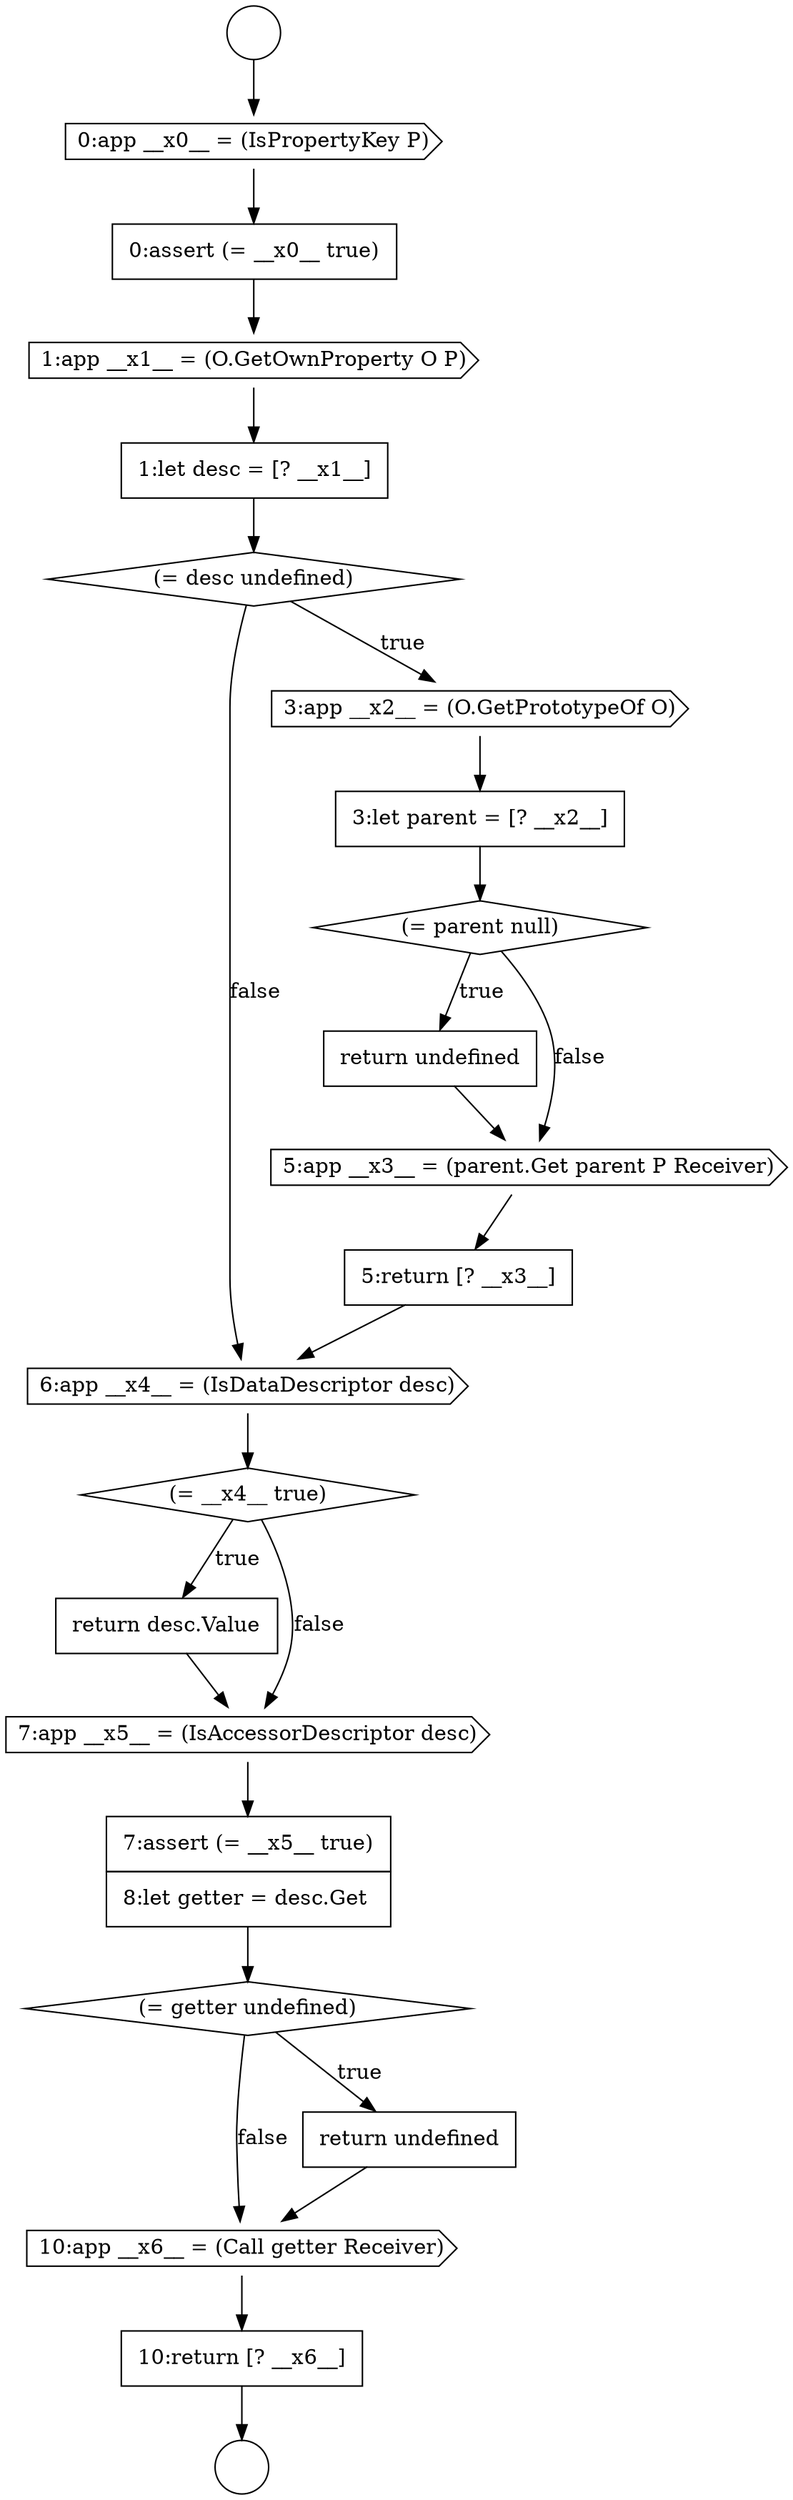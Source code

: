 digraph {
  node1641 [shape=diamond, label=<<font color="black">(= desc undefined)</font>> color="black" fillcolor="white" style=filled]
  node1656 [shape=none, margin=0, label=<<font color="black">
    <table border="0" cellborder="1" cellspacing="0" cellpadding="10">
      <tr><td align="left">10:return [? __x6__]</td></tr>
    </table>
  </font>> color="black" fillcolor="white" style=filled]
  node1644 [shape=diamond, label=<<font color="black">(= parent null)</font>> color="black" fillcolor="white" style=filled]
  node1648 [shape=cds, label=<<font color="black">6:app __x4__ = (IsDataDescriptor desc)</font>> color="black" fillcolor="white" style=filled]
  node1652 [shape=none, margin=0, label=<<font color="black">
    <table border="0" cellborder="1" cellspacing="0" cellpadding="10">
      <tr><td align="left">7:assert (= __x5__ true)</td></tr>
      <tr><td align="left">8:let getter = desc.Get</td></tr>
    </table>
  </font>> color="black" fillcolor="white" style=filled]
  node1643 [shape=none, margin=0, label=<<font color="black">
    <table border="0" cellborder="1" cellspacing="0" cellpadding="10">
      <tr><td align="left">3:let parent = [? __x2__]</td></tr>
    </table>
  </font>> color="black" fillcolor="white" style=filled]
  node1647 [shape=none, margin=0, label=<<font color="black">
    <table border="0" cellborder="1" cellspacing="0" cellpadding="10">
      <tr><td align="left">5:return [? __x3__]</td></tr>
    </table>
  </font>> color="black" fillcolor="white" style=filled]
  node1637 [shape=cds, label=<<font color="black">0:app __x0__ = (IsPropertyKey P)</font>> color="black" fillcolor="white" style=filled]
  node1642 [shape=cds, label=<<font color="black">3:app __x2__ = (O.GetPrototypeOf O)</font>> color="black" fillcolor="white" style=filled]
  node1653 [shape=diamond, label=<<font color="black">(= getter undefined)</font>> color="black" fillcolor="white" style=filled]
  node1655 [shape=cds, label=<<font color="black">10:app __x6__ = (Call getter Receiver)</font>> color="black" fillcolor="white" style=filled]
  node1640 [shape=none, margin=0, label=<<font color="black">
    <table border="0" cellborder="1" cellspacing="0" cellpadding="10">
      <tr><td align="left">1:let desc = [? __x1__]</td></tr>
    </table>
  </font>> color="black" fillcolor="white" style=filled]
  node1650 [shape=none, margin=0, label=<<font color="black">
    <table border="0" cellborder="1" cellspacing="0" cellpadding="10">
      <tr><td align="left">return desc.Value</td></tr>
    </table>
  </font>> color="black" fillcolor="white" style=filled]
  node1645 [shape=none, margin=0, label=<<font color="black">
    <table border="0" cellborder="1" cellspacing="0" cellpadding="10">
      <tr><td align="left">return undefined</td></tr>
    </table>
  </font>> color="black" fillcolor="white" style=filled]
  node1651 [shape=cds, label=<<font color="black">7:app __x5__ = (IsAccessorDescriptor desc)</font>> color="black" fillcolor="white" style=filled]
  node1636 [shape=circle label=" " color="black" fillcolor="white" style=filled]
  node1635 [shape=circle label=" " color="black" fillcolor="white" style=filled]
  node1638 [shape=none, margin=0, label=<<font color="black">
    <table border="0" cellborder="1" cellspacing="0" cellpadding="10">
      <tr><td align="left">0:assert (= __x0__ true)</td></tr>
    </table>
  </font>> color="black" fillcolor="white" style=filled]
  node1649 [shape=diamond, label=<<font color="black">(= __x4__ true)</font>> color="black" fillcolor="white" style=filled]
  node1654 [shape=none, margin=0, label=<<font color="black">
    <table border="0" cellborder="1" cellspacing="0" cellpadding="10">
      <tr><td align="left">return undefined</td></tr>
    </table>
  </font>> color="black" fillcolor="white" style=filled]
  node1646 [shape=cds, label=<<font color="black">5:app __x3__ = (parent.Get parent P Receiver)</font>> color="black" fillcolor="white" style=filled]
  node1639 [shape=cds, label=<<font color="black">1:app __x1__ = (O.GetOwnProperty O P)</font>> color="black" fillcolor="white" style=filled]
  node1645 -> node1646 [ color="black"]
  node1646 -> node1647 [ color="black"]
  node1642 -> node1643 [ color="black"]
  node1649 -> node1650 [label=<<font color="black">true</font>> color="black"]
  node1649 -> node1651 [label=<<font color="black">false</font>> color="black"]
  node1652 -> node1653 [ color="black"]
  node1655 -> node1656 [ color="black"]
  node1653 -> node1654 [label=<<font color="black">true</font>> color="black"]
  node1653 -> node1655 [label=<<font color="black">false</font>> color="black"]
  node1640 -> node1641 [ color="black"]
  node1647 -> node1648 [ color="black"]
  node1638 -> node1639 [ color="black"]
  node1650 -> node1651 [ color="black"]
  node1654 -> node1655 [ color="black"]
  node1644 -> node1645 [label=<<font color="black">true</font>> color="black"]
  node1644 -> node1646 [label=<<font color="black">false</font>> color="black"]
  node1656 -> node1636 [ color="black"]
  node1648 -> node1649 [ color="black"]
  node1651 -> node1652 [ color="black"]
  node1639 -> node1640 [ color="black"]
  node1641 -> node1642 [label=<<font color="black">true</font>> color="black"]
  node1641 -> node1648 [label=<<font color="black">false</font>> color="black"]
  node1643 -> node1644 [ color="black"]
  node1637 -> node1638 [ color="black"]
  node1635 -> node1637 [ color="black"]
}
